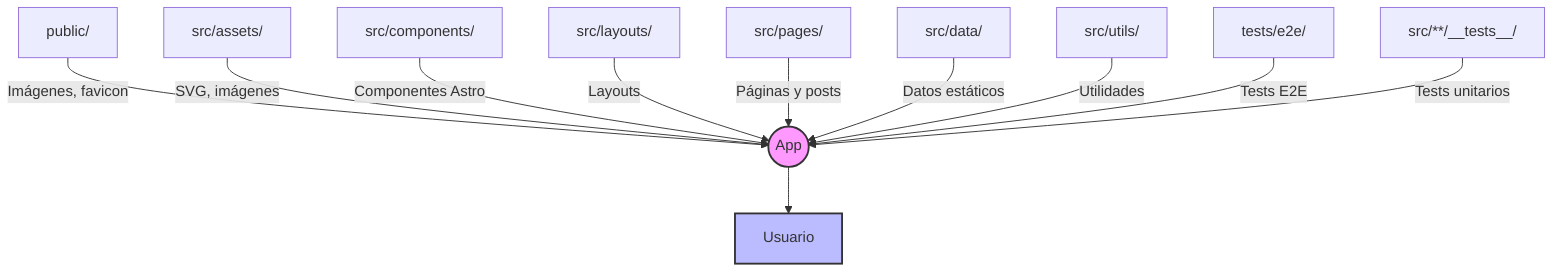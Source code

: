 graph TD
    A[public/] -->|Imágenes, favicon| B((App))
    C[src/assets/] -->|SVG, imágenes| B
    D[src/components/] -->|Componentes Astro| B
    E[src/layouts/] -->|Layouts| B
    F[src/pages/] -->|Páginas y posts| B
    G[src/data/] -->|Datos estáticos| B
    H[src/utils/] -->|Utilidades| B
    I[tests/e2e/] -->|Tests E2E| B
    J[src/**/__tests__/] -->|Tests unitarios| B
    B --> K[Usuario]
    style B fill:#f9f,stroke:#333,stroke-width:2px
    style K fill:#bbf,stroke:#333,stroke-width:2px
